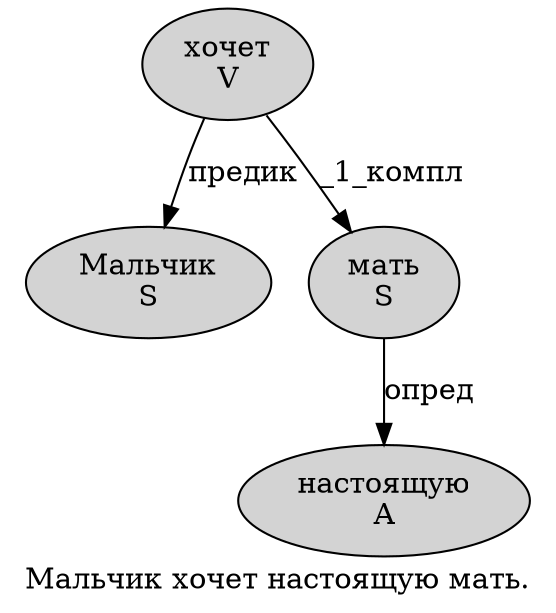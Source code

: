 digraph SENTENCE_445 {
	graph [label="Мальчик хочет настоящую мать."]
	node [style=filled]
		0 [label="Мальчик
S" color="" fillcolor=lightgray penwidth=1 shape=ellipse]
		1 [label="хочет
V" color="" fillcolor=lightgray penwidth=1 shape=ellipse]
		2 [label="настоящую
A" color="" fillcolor=lightgray penwidth=1 shape=ellipse]
		3 [label="мать
S" color="" fillcolor=lightgray penwidth=1 shape=ellipse]
			3 -> 2 [label="опред"]
			1 -> 0 [label="предик"]
			1 -> 3 [label="_1_компл"]
}